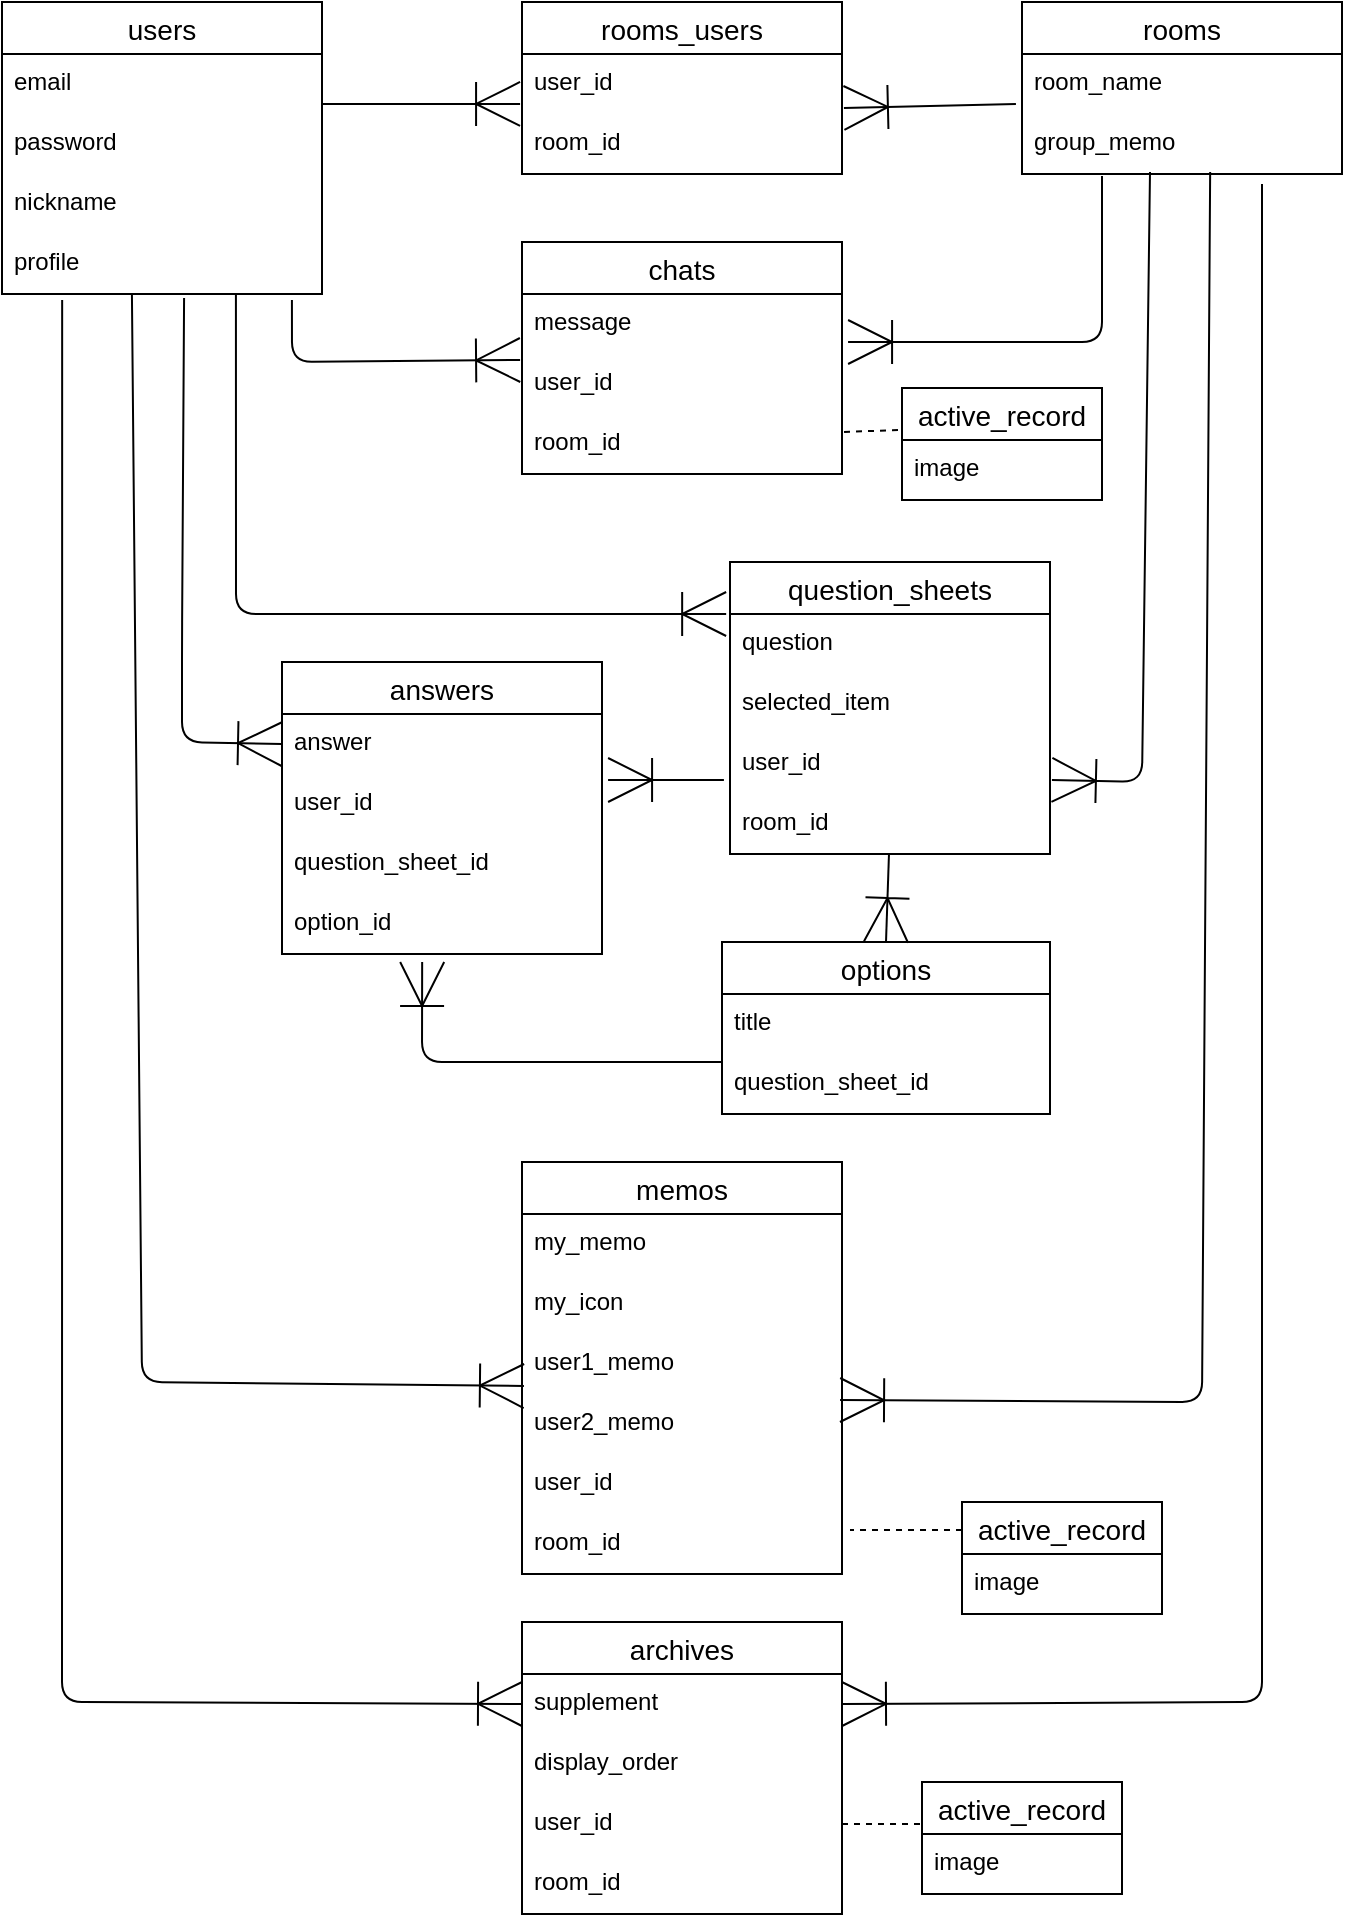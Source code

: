 <mxfile>
    <diagram id="pTpWJDTD2rW7GGVX73W1" name="ページ1">
        <mxGraphModel dx="1050" dy="563" grid="1" gridSize="10" guides="1" tooltips="1" connect="1" arrows="1" fold="1" page="1" pageScale="1" pageWidth="827" pageHeight="1169" math="0" shadow="0">
            <root>
                <mxCell id="0"/>
                <mxCell id="1" parent="0"/>
                <mxCell id="46" style="edgeStyle=none;html=1;entryX=-0.006;entryY=-0.167;entryDx=0;entryDy=0;endArrow=ERoneToMany;endFill=0;strokeWidth=1;endSize=20;entryPerimeter=0;" parent="1" target="44" edge="1">
                    <mxGeometry relative="1" as="geometry">
                        <mxPoint x="210" y="131" as="sourcePoint"/>
                    </mxGeometry>
                </mxCell>
                <mxCell id="2" value="users" style="swimlane;fontStyle=0;childLayout=stackLayout;horizontal=1;startSize=26;horizontalStack=0;resizeParent=1;resizeParentMax=0;resizeLast=0;collapsible=1;marginBottom=0;align=center;fontSize=14;" parent="1" vertex="1">
                    <mxGeometry x="50" y="80" width="160" height="146" as="geometry">
                        <mxRectangle x="120" y="150" width="70" height="30" as="alternateBounds"/>
                    </mxGeometry>
                </mxCell>
                <mxCell id="4" value="email" style="text;strokeColor=none;fillColor=none;spacingLeft=4;spacingRight=4;overflow=hidden;rotatable=0;points=[[0,0.5],[1,0.5]];portConstraint=eastwest;fontSize=12;" parent="2" vertex="1">
                    <mxGeometry y="26" width="160" height="30" as="geometry"/>
                </mxCell>
                <mxCell id="13" value="password" style="text;strokeColor=none;fillColor=none;spacingLeft=4;spacingRight=4;overflow=hidden;rotatable=0;points=[[0,0.5],[1,0.5]];portConstraint=eastwest;fontSize=12;" parent="2" vertex="1">
                    <mxGeometry y="56" width="160" height="30" as="geometry"/>
                </mxCell>
                <mxCell id="3" value="nickname" style="text;strokeColor=none;fillColor=none;spacingLeft=4;spacingRight=4;overflow=hidden;rotatable=0;points=[[0,0.5],[1,0.5]];portConstraint=eastwest;fontSize=12;" parent="2" vertex="1">
                    <mxGeometry y="86" width="160" height="30" as="geometry"/>
                </mxCell>
                <mxCell id="15" value="profile" style="text;strokeColor=none;fillColor=none;spacingLeft=4;spacingRight=4;overflow=hidden;rotatable=0;points=[[0,0.5],[1,0.5]];portConstraint=eastwest;fontSize=12;" parent="2" vertex="1">
                    <mxGeometry y="116" width="160" height="30" as="geometry"/>
                </mxCell>
                <mxCell id="16" value="rooms" style="swimlane;fontStyle=0;childLayout=stackLayout;horizontal=1;startSize=26;horizontalStack=0;resizeParent=1;resizeParentMax=0;resizeLast=0;collapsible=1;marginBottom=0;align=center;fontSize=14;" parent="1" vertex="1">
                    <mxGeometry x="560" y="80" width="160" height="86" as="geometry"/>
                </mxCell>
                <mxCell id="17" value="room_name" style="text;strokeColor=none;fillColor=none;spacingLeft=4;spacingRight=4;overflow=hidden;rotatable=0;points=[[0,0.5],[1,0.5]];portConstraint=eastwest;fontSize=12;" parent="16" vertex="1">
                    <mxGeometry y="26" width="160" height="30" as="geometry"/>
                </mxCell>
                <mxCell id="18" value="group_memo" style="text;strokeColor=none;fillColor=none;spacingLeft=4;spacingRight=4;overflow=hidden;rotatable=0;points=[[0,0.5],[1,0.5]];portConstraint=eastwest;fontSize=12;" parent="16" vertex="1">
                    <mxGeometry y="56" width="160" height="30" as="geometry"/>
                </mxCell>
                <mxCell id="22" value="chats" style="swimlane;fontStyle=0;childLayout=stackLayout;horizontal=1;startSize=26;horizontalStack=0;resizeParent=1;resizeParentMax=0;resizeLast=0;collapsible=1;marginBottom=0;align=center;fontSize=14;" parent="1" vertex="1">
                    <mxGeometry x="310" y="200" width="160" height="116" as="geometry"/>
                </mxCell>
                <mxCell id="23" value="message" style="text;strokeColor=none;fillColor=none;spacingLeft=4;spacingRight=4;overflow=hidden;rotatable=0;points=[[0,0.5],[1,0.5]];portConstraint=eastwest;fontSize=12;" parent="22" vertex="1">
                    <mxGeometry y="26" width="160" height="30" as="geometry"/>
                </mxCell>
                <mxCell id="41" value="user_id" style="text;strokeColor=none;fillColor=none;spacingLeft=4;spacingRight=4;overflow=hidden;rotatable=0;points=[[0,0.5],[1,0.5]];portConstraint=eastwest;fontSize=12;" parent="22" vertex="1">
                    <mxGeometry y="56" width="160" height="30" as="geometry"/>
                </mxCell>
                <mxCell id="52" value="room_id" style="text;strokeColor=none;fillColor=none;spacingLeft=4;spacingRight=4;overflow=hidden;rotatable=0;points=[[0,0.5],[1,0.5]];portConstraint=eastwest;fontSize=12;" parent="22" vertex="1">
                    <mxGeometry y="86" width="160" height="30" as="geometry"/>
                </mxCell>
                <mxCell id="26" value="question_sheets" style="swimlane;fontStyle=0;childLayout=stackLayout;horizontal=1;startSize=26;horizontalStack=0;resizeParent=1;resizeParentMax=0;resizeLast=0;collapsible=1;marginBottom=0;align=center;fontSize=14;" parent="1" vertex="1">
                    <mxGeometry x="414" y="360" width="160" height="146" as="geometry"/>
                </mxCell>
                <mxCell id="29" value="question" style="text;strokeColor=none;fillColor=none;spacingLeft=4;spacingRight=4;overflow=hidden;rotatable=0;points=[[0,0.5],[1,0.5]];portConstraint=eastwest;fontSize=12;" parent="26" vertex="1">
                    <mxGeometry y="26" width="160" height="30" as="geometry"/>
                </mxCell>
                <mxCell id="57" value="selected_item" style="text;strokeColor=none;fillColor=none;spacingLeft=4;spacingRight=4;overflow=hidden;rotatable=0;points=[[0,0.5],[1,0.5]];portConstraint=eastwest;fontSize=12;" parent="26" vertex="1">
                    <mxGeometry y="56" width="160" height="30" as="geometry"/>
                </mxCell>
                <mxCell id="94" value="user_id" style="text;strokeColor=none;fillColor=none;spacingLeft=4;spacingRight=4;overflow=hidden;rotatable=0;points=[[0,0.5],[1,0.5]];portConstraint=eastwest;fontSize=12;" parent="26" vertex="1">
                    <mxGeometry y="86" width="160" height="30" as="geometry"/>
                </mxCell>
                <mxCell id="89" value="room_id" style="text;strokeColor=none;fillColor=none;spacingLeft=4;spacingRight=4;overflow=hidden;rotatable=0;points=[[0,0.5],[1,0.5]];portConstraint=eastwest;fontSize=12;" parent="26" vertex="1">
                    <mxGeometry y="116" width="160" height="30" as="geometry"/>
                </mxCell>
                <mxCell id="33" value="archives" style="swimlane;fontStyle=0;childLayout=stackLayout;horizontal=1;startSize=26;horizontalStack=0;resizeParent=1;resizeParentMax=0;resizeLast=0;collapsible=1;marginBottom=0;align=center;fontSize=14;" parent="1" vertex="1">
                    <mxGeometry x="310" y="890" width="160" height="146" as="geometry"/>
                </mxCell>
                <mxCell id="34" value="supplement" style="text;strokeColor=none;fillColor=none;spacingLeft=4;spacingRight=4;overflow=hidden;rotatable=0;points=[[0,0.5],[1,0.5]];portConstraint=eastwest;fontSize=12;" parent="33" vertex="1">
                    <mxGeometry y="26" width="160" height="30" as="geometry"/>
                </mxCell>
                <mxCell id="35" value="display_order" style="text;strokeColor=none;fillColor=none;spacingLeft=4;spacingRight=4;overflow=hidden;rotatable=0;points=[[0,0.5],[1,0.5]];portConstraint=eastwest;fontSize=12;" parent="33" vertex="1">
                    <mxGeometry y="56" width="160" height="30" as="geometry"/>
                </mxCell>
                <mxCell id="36" value="user_id" style="text;strokeColor=none;fillColor=none;spacingLeft=4;spacingRight=4;overflow=hidden;rotatable=0;points=[[0,0.5],[1,0.5]];portConstraint=eastwest;fontSize=12;" parent="33" vertex="1">
                    <mxGeometry y="86" width="160" height="30" as="geometry"/>
                </mxCell>
                <mxCell id="37" value="room_id" style="text;strokeColor=none;fillColor=none;spacingLeft=4;spacingRight=4;overflow=hidden;rotatable=0;points=[[0,0.5],[1,0.5]];portConstraint=eastwest;fontSize=12;" parent="33" vertex="1">
                    <mxGeometry y="116" width="160" height="30" as="geometry"/>
                </mxCell>
                <mxCell id="42" value="rooms_users" style="swimlane;fontStyle=0;childLayout=stackLayout;horizontal=1;startSize=26;horizontalStack=0;resizeParent=1;resizeParentMax=0;resizeLast=0;collapsible=1;marginBottom=0;align=center;fontSize=14;" parent="1" vertex="1">
                    <mxGeometry x="310" y="80" width="160" height="86" as="geometry"/>
                </mxCell>
                <mxCell id="43" value="user_id" style="text;strokeColor=none;fillColor=none;spacingLeft=4;spacingRight=4;overflow=hidden;rotatable=0;points=[[0,0.5],[1,0.5]];portConstraint=eastwest;fontSize=12;" parent="42" vertex="1">
                    <mxGeometry y="26" width="160" height="30" as="geometry"/>
                </mxCell>
                <mxCell id="44" value="room_id" style="text;strokeColor=none;fillColor=none;spacingLeft=4;spacingRight=4;overflow=hidden;rotatable=0;points=[[0,0.5],[1,0.5]];portConstraint=eastwest;fontSize=12;" parent="42" vertex="1">
                    <mxGeometry y="56" width="160" height="30" as="geometry"/>
                </mxCell>
                <mxCell id="47" style="edgeStyle=none;html=1;exitX=-0.019;exitY=0.833;exitDx=0;exitDy=0;entryX=1.006;entryY=0.9;entryDx=0;entryDy=0;entryPerimeter=0;strokeWidth=1;endArrow=ERoneToMany;endFill=0;endSize=20;exitPerimeter=0;" parent="1" source="17" target="43" edge="1">
                    <mxGeometry relative="1" as="geometry"/>
                </mxCell>
                <mxCell id="49" style="edgeStyle=none;html=1;entryX=1.019;entryY=0.8;entryDx=0;entryDy=0;entryPerimeter=0;strokeWidth=1;endArrow=ERoneToMany;endFill=0;endSize=20;exitX=0.25;exitY=1.033;exitDx=0;exitDy=0;exitPerimeter=0;" parent="1" source="18" target="23" edge="1">
                    <mxGeometry relative="1" as="geometry">
                        <Array as="points">
                            <mxPoint x="600" y="250"/>
                        </Array>
                    </mxGeometry>
                </mxCell>
                <mxCell id="50" style="edgeStyle=none;html=1;entryX=-0.006;entryY=1.1;entryDx=0;entryDy=0;entryPerimeter=0;strokeWidth=1;endArrow=ERoneToMany;endFill=0;endSize=20;exitX=0.906;exitY=1.1;exitDx=0;exitDy=0;exitPerimeter=0;" parent="1" source="15" target="23" edge="1">
                    <mxGeometry relative="1" as="geometry">
                        <mxPoint x="160" y="230" as="sourcePoint"/>
                        <Array as="points">
                            <mxPoint x="195" y="260"/>
                        </Array>
                    </mxGeometry>
                </mxCell>
                <mxCell id="51" style="edgeStyle=none;html=1;entryX=1;entryY=0.5;entryDx=0;entryDy=0;strokeWidth=1;endArrow=ERoneToMany;endFill=0;endSize=20;exitX=0.75;exitY=1.167;exitDx=0;exitDy=0;exitPerimeter=0;" parent="1" source="18" target="34" edge="1">
                    <mxGeometry relative="1" as="geometry">
                        <Array as="points">
                            <mxPoint x="680" y="930"/>
                        </Array>
                    </mxGeometry>
                </mxCell>
                <mxCell id="53" style="edgeStyle=none;html=1;strokeWidth=1;endArrow=ERoneToMany;endFill=0;endSize=20;entryX=0;entryY=0.5;entryDx=0;entryDy=0;exitX=0.188;exitY=1.1;exitDx=0;exitDy=0;exitPerimeter=0;" parent="1" source="15" target="34" edge="1">
                    <mxGeometry relative="1" as="geometry">
                        <mxPoint x="300" y="660" as="targetPoint"/>
                        <Array as="points">
                            <mxPoint x="80" y="930"/>
                        </Array>
                    </mxGeometry>
                </mxCell>
                <mxCell id="54" style="edgeStyle=none;html=1;strokeWidth=1;endArrow=ERoneToMany;endFill=0;endSize=20;exitX=0.569;exitY=1.067;exitDx=0;exitDy=0;exitPerimeter=0;entryX=0;entryY=0.5;entryDx=0;entryDy=0;" parent="1" source="15" target="76" edge="1">
                    <mxGeometry relative="1" as="geometry">
                        <mxPoint x="120" y="240" as="sourcePoint"/>
                        <Array as="points">
                            <mxPoint x="140" y="400"/>
                            <mxPoint x="140" y="450"/>
                        </Array>
                        <mxPoint x="170" y="434" as="targetPoint"/>
                    </mxGeometry>
                </mxCell>
                <mxCell id="55" style="edgeStyle=none;html=1;strokeWidth=1;endArrow=ERoneToMany;endFill=0;endSize=20;exitX=0.4;exitY=0.967;exitDx=0;exitDy=0;exitPerimeter=0;entryX=1.006;entryY=0.133;entryDx=0;entryDy=0;entryPerimeter=0;" parent="1" source="18" edge="1">
                    <mxGeometry relative="1" as="geometry">
                        <Array as="points">
                            <mxPoint x="620" y="470"/>
                        </Array>
                        <mxPoint x="574.96" y="468.99" as="targetPoint"/>
                    </mxGeometry>
                </mxCell>
                <mxCell id="64" style="edgeStyle=none;html=1;entryX=1.006;entryY=0.3;entryDx=0;entryDy=0;entryPerimeter=0;strokeWidth=1;endArrow=none;endFill=0;endSize=20;dashed=1;exitX=-0.02;exitY=0.375;exitDx=0;exitDy=0;exitPerimeter=0;" parent="1" source="58" target="52" edge="1">
                    <mxGeometry relative="1" as="geometry">
                        <mxPoint x="510" y="320" as="sourcePoint"/>
                    </mxGeometry>
                </mxCell>
                <mxCell id="58" value="active_record" style="swimlane;fontStyle=0;childLayout=stackLayout;horizontal=1;startSize=26;horizontalStack=0;resizeParent=1;resizeParentMax=0;resizeLast=0;collapsible=1;marginBottom=0;align=center;fontSize=14;" parent="1" vertex="1">
                    <mxGeometry x="500" y="273" width="100" height="56" as="geometry"/>
                </mxCell>
                <mxCell id="59" value="image" style="text;strokeColor=none;fillColor=none;spacingLeft=4;spacingRight=4;overflow=hidden;rotatable=0;points=[[0,0.5],[1,0.5]];portConstraint=eastwest;fontSize=12;" parent="58" vertex="1">
                    <mxGeometry y="26" width="100" height="30" as="geometry"/>
                </mxCell>
                <mxCell id="62" value="active_record" style="swimlane;fontStyle=0;childLayout=stackLayout;horizontal=1;startSize=26;horizontalStack=0;resizeParent=1;resizeParentMax=0;resizeLast=0;collapsible=1;marginBottom=0;align=center;fontSize=14;" parent="1" vertex="1">
                    <mxGeometry x="510" y="970" width="100" height="56" as="geometry"/>
                </mxCell>
                <mxCell id="63" value="image" style="text;strokeColor=none;fillColor=none;spacingLeft=4;spacingRight=4;overflow=hidden;rotatable=0;points=[[0,0.5],[1,0.5]];portConstraint=eastwest;fontSize=12;" parent="62" vertex="1">
                    <mxGeometry y="26" width="100" height="30" as="geometry"/>
                </mxCell>
                <mxCell id="65" style="edgeStyle=none;html=1;entryX=1;entryY=0.5;entryDx=0;entryDy=0;dashed=1;strokeWidth=1;endArrow=none;endFill=0;endSize=20;exitX=-0.01;exitY=0.375;exitDx=0;exitDy=0;exitPerimeter=0;" parent="1" source="62" target="36" edge="1">
                    <mxGeometry relative="1" as="geometry"/>
                </mxCell>
                <mxCell id="66" value="memos" style="swimlane;fontStyle=0;childLayout=stackLayout;horizontal=1;startSize=26;horizontalStack=0;resizeParent=1;resizeParentMax=0;resizeLast=0;collapsible=1;marginBottom=0;align=center;fontSize=14;" parent="1" vertex="1">
                    <mxGeometry x="310" y="660" width="160" height="206" as="geometry"/>
                </mxCell>
                <mxCell id="67" value="my_memo" style="text;strokeColor=none;fillColor=none;spacingLeft=4;spacingRight=4;overflow=hidden;rotatable=0;points=[[0,0.5],[1,0.5]];portConstraint=eastwest;fontSize=12;" parent="66" vertex="1">
                    <mxGeometry y="26" width="160" height="30" as="geometry"/>
                </mxCell>
                <mxCell id="104" value="my_icon" style="text;strokeColor=none;fillColor=none;spacingLeft=4;spacingRight=4;overflow=hidden;rotatable=0;points=[[0,0.5],[1,0.5]];portConstraint=eastwest;fontSize=12;" vertex="1" parent="66">
                    <mxGeometry y="56" width="160" height="30" as="geometry"/>
                </mxCell>
                <mxCell id="68" value="user1_memo" style="text;strokeColor=none;fillColor=none;spacingLeft=4;spacingRight=4;overflow=hidden;rotatable=0;points=[[0,0.5],[1,0.5]];portConstraint=eastwest;fontSize=12;" parent="66" vertex="1">
                    <mxGeometry y="86" width="160" height="30" as="geometry"/>
                </mxCell>
                <mxCell id="69" value="user2_memo" style="text;strokeColor=none;fillColor=none;spacingLeft=4;spacingRight=4;overflow=hidden;rotatable=0;points=[[0,0.5],[1,0.5]];portConstraint=eastwest;fontSize=12;" parent="66" vertex="1">
                    <mxGeometry y="116" width="160" height="30" as="geometry"/>
                </mxCell>
                <mxCell id="70" value="user_id" style="text;strokeColor=none;fillColor=none;spacingLeft=4;spacingRight=4;overflow=hidden;rotatable=0;points=[[0,0.5],[1,0.5]];portConstraint=eastwest;fontSize=12;" parent="66" vertex="1">
                    <mxGeometry y="146" width="160" height="30" as="geometry"/>
                </mxCell>
                <mxCell id="72" value="room_id" style="text;strokeColor=none;fillColor=none;spacingLeft=4;spacingRight=4;overflow=hidden;rotatable=0;points=[[0,0.5],[1,0.5]];portConstraint=eastwest;fontSize=12;" parent="66" vertex="1">
                    <mxGeometry y="176" width="160" height="30" as="geometry"/>
                </mxCell>
                <mxCell id="73" style="edgeStyle=none;html=1;entryX=0.006;entryY=-0.133;entryDx=0;entryDy=0;entryPerimeter=0;endArrow=ERoneToMany;endFill=0;endSize=20;exitX=0.406;exitY=1;exitDx=0;exitDy=0;exitPerimeter=0;" parent="1" source="15" target="69" edge="1">
                    <mxGeometry relative="1" as="geometry">
                        <Array as="points">
                            <mxPoint x="120" y="770"/>
                        </Array>
                    </mxGeometry>
                </mxCell>
                <mxCell id="74" style="edgeStyle=none;html=1;entryX=0.994;entryY=0.1;entryDx=0;entryDy=0;entryPerimeter=0;endArrow=ERoneToMany;endFill=0;endSize=20;exitX=0.588;exitY=0.967;exitDx=0;exitDy=0;exitPerimeter=0;" parent="1" source="18" target="69" edge="1">
                    <mxGeometry relative="1" as="geometry">
                        <mxPoint x="660" y="160" as="sourcePoint"/>
                        <Array as="points">
                            <mxPoint x="650" y="780"/>
                        </Array>
                    </mxGeometry>
                </mxCell>
                <mxCell id="93" style="edgeStyle=none;html=1;entryX=1.019;entryY=0.1;entryDx=0;entryDy=0;entryPerimeter=0;endArrow=ERoneToMany;endFill=0;endSize=20;exitX=-0.019;exitY=0.767;exitDx=0;exitDy=0;exitPerimeter=0;" parent="1" source="94" target="92" edge="1">
                    <mxGeometry relative="1" as="geometry">
                        <mxPoint x="540" y="620" as="sourcePoint"/>
                        <Array as="points"/>
                    </mxGeometry>
                </mxCell>
                <mxCell id="75" value="answers" style="swimlane;fontStyle=0;childLayout=stackLayout;horizontal=1;startSize=26;horizontalStack=0;resizeParent=1;resizeParentMax=0;resizeLast=0;collapsible=1;marginBottom=0;align=center;fontSize=14;" parent="1" vertex="1">
                    <mxGeometry x="190" y="410" width="160" height="146" as="geometry"/>
                </mxCell>
                <mxCell id="76" value="answer" style="text;strokeColor=none;fillColor=none;spacingLeft=4;spacingRight=4;overflow=hidden;rotatable=0;points=[[0,0.5],[1,0.5]];portConstraint=eastwest;fontSize=12;" parent="75" vertex="1">
                    <mxGeometry y="26" width="160" height="30" as="geometry"/>
                </mxCell>
                <mxCell id="92" value="user_id" style="text;strokeColor=none;fillColor=none;spacingLeft=4;spacingRight=4;overflow=hidden;rotatable=0;points=[[0,0.5],[1,0.5]];portConstraint=eastwest;fontSize=12;" parent="75" vertex="1">
                    <mxGeometry y="56" width="160" height="30" as="geometry"/>
                </mxCell>
                <mxCell id="103" value="question_sheet_id" style="text;strokeColor=none;fillColor=none;spacingLeft=4;spacingRight=4;overflow=hidden;rotatable=0;points=[[0,0.5],[1,0.5]];portConstraint=eastwest;fontSize=12;" parent="75" vertex="1">
                    <mxGeometry y="86" width="160" height="30" as="geometry"/>
                </mxCell>
                <mxCell id="77" value="option_id" style="text;strokeColor=none;fillColor=none;spacingLeft=4;spacingRight=4;overflow=hidden;rotatable=0;points=[[0,0.5],[1,0.5]];portConstraint=eastwest;fontSize=12;" parent="75" vertex="1">
                    <mxGeometry y="116" width="160" height="30" as="geometry"/>
                </mxCell>
                <mxCell id="88" style="edgeStyle=none;html=1;entryX=-0.012;entryY=0;entryDx=0;entryDy=0;entryPerimeter=0;endArrow=ERoneToMany;endFill=0;endSize=20;exitX=0.731;exitY=1;exitDx=0;exitDy=0;exitPerimeter=0;" parent="1" source="15" target="29" edge="1">
                    <mxGeometry relative="1" as="geometry">
                        <Array as="points">
                            <mxPoint x="167" y="386"/>
                            <mxPoint x="380" y="386"/>
                        </Array>
                    </mxGeometry>
                </mxCell>
                <mxCell id="100" style="edgeStyle=none;html=1;entryX=0.438;entryY=1.133;entryDx=0;entryDy=0;entryPerimeter=0;endArrow=ERoneToMany;endFill=0;endSize=20;" parent="1" target="77" edge="1">
                    <mxGeometry relative="1" as="geometry">
                        <mxPoint x="410" y="610" as="sourcePoint"/>
                        <Array as="points">
                            <mxPoint x="260" y="610"/>
                        </Array>
                    </mxGeometry>
                </mxCell>
                <mxCell id="95" value="options" style="swimlane;fontStyle=0;childLayout=stackLayout;horizontal=1;startSize=26;horizontalStack=0;resizeParent=1;resizeParentMax=0;resizeLast=0;collapsible=1;marginBottom=0;align=center;fontSize=14;" parent="1" vertex="1">
                    <mxGeometry x="410" y="550" width="164" height="86" as="geometry"/>
                </mxCell>
                <mxCell id="96" value="title" style="text;strokeColor=none;fillColor=none;spacingLeft=4;spacingRight=4;overflow=hidden;rotatable=0;points=[[0,0.5],[1,0.5]];portConstraint=eastwest;fontSize=12;" parent="95" vertex="1">
                    <mxGeometry y="26" width="164" height="30" as="geometry"/>
                </mxCell>
                <mxCell id="97" value="question_sheet_id" style="text;strokeColor=none;fillColor=none;spacingLeft=4;spacingRight=4;overflow=hidden;rotatable=0;points=[[0,0.5],[1,0.5]];portConstraint=eastwest;fontSize=12;" parent="95" vertex="1">
                    <mxGeometry y="56" width="164" height="30" as="geometry"/>
                </mxCell>
                <mxCell id="101" style="edgeStyle=none;html=1;entryX=0.5;entryY=0;entryDx=0;entryDy=0;endArrow=ERoneToMany;endFill=0;endSize=20;" parent="1" source="89" target="95" edge="1">
                    <mxGeometry relative="1" as="geometry"/>
                </mxCell>
                <mxCell id="105" value="active_record" style="swimlane;fontStyle=0;childLayout=stackLayout;horizontal=1;startSize=26;horizontalStack=0;resizeParent=1;resizeParentMax=0;resizeLast=0;collapsible=1;marginBottom=0;align=center;fontSize=14;" vertex="1" parent="1">
                    <mxGeometry x="530" y="830" width="100" height="56" as="geometry"/>
                </mxCell>
                <mxCell id="106" value="image" style="text;strokeColor=none;fillColor=none;spacingLeft=4;spacingRight=4;overflow=hidden;rotatable=0;points=[[0,0.5],[1,0.5]];portConstraint=eastwest;fontSize=12;" vertex="1" parent="105">
                    <mxGeometry y="26" width="100" height="30" as="geometry"/>
                </mxCell>
                <mxCell id="107" style="edgeStyle=none;html=1;endSize=6;endArrow=none;endFill=0;dashed=1;exitX=0;exitY=0.25;exitDx=0;exitDy=0;entryX=1.025;entryY=0.267;entryDx=0;entryDy=0;entryPerimeter=0;" edge="1" parent="1" source="105" target="72">
                    <mxGeometry relative="1" as="geometry">
                        <mxPoint x="500" y="840" as="targetPoint"/>
                        <Array as="points"/>
                    </mxGeometry>
                </mxCell>
            </root>
        </mxGraphModel>
    </diagram>
</mxfile>